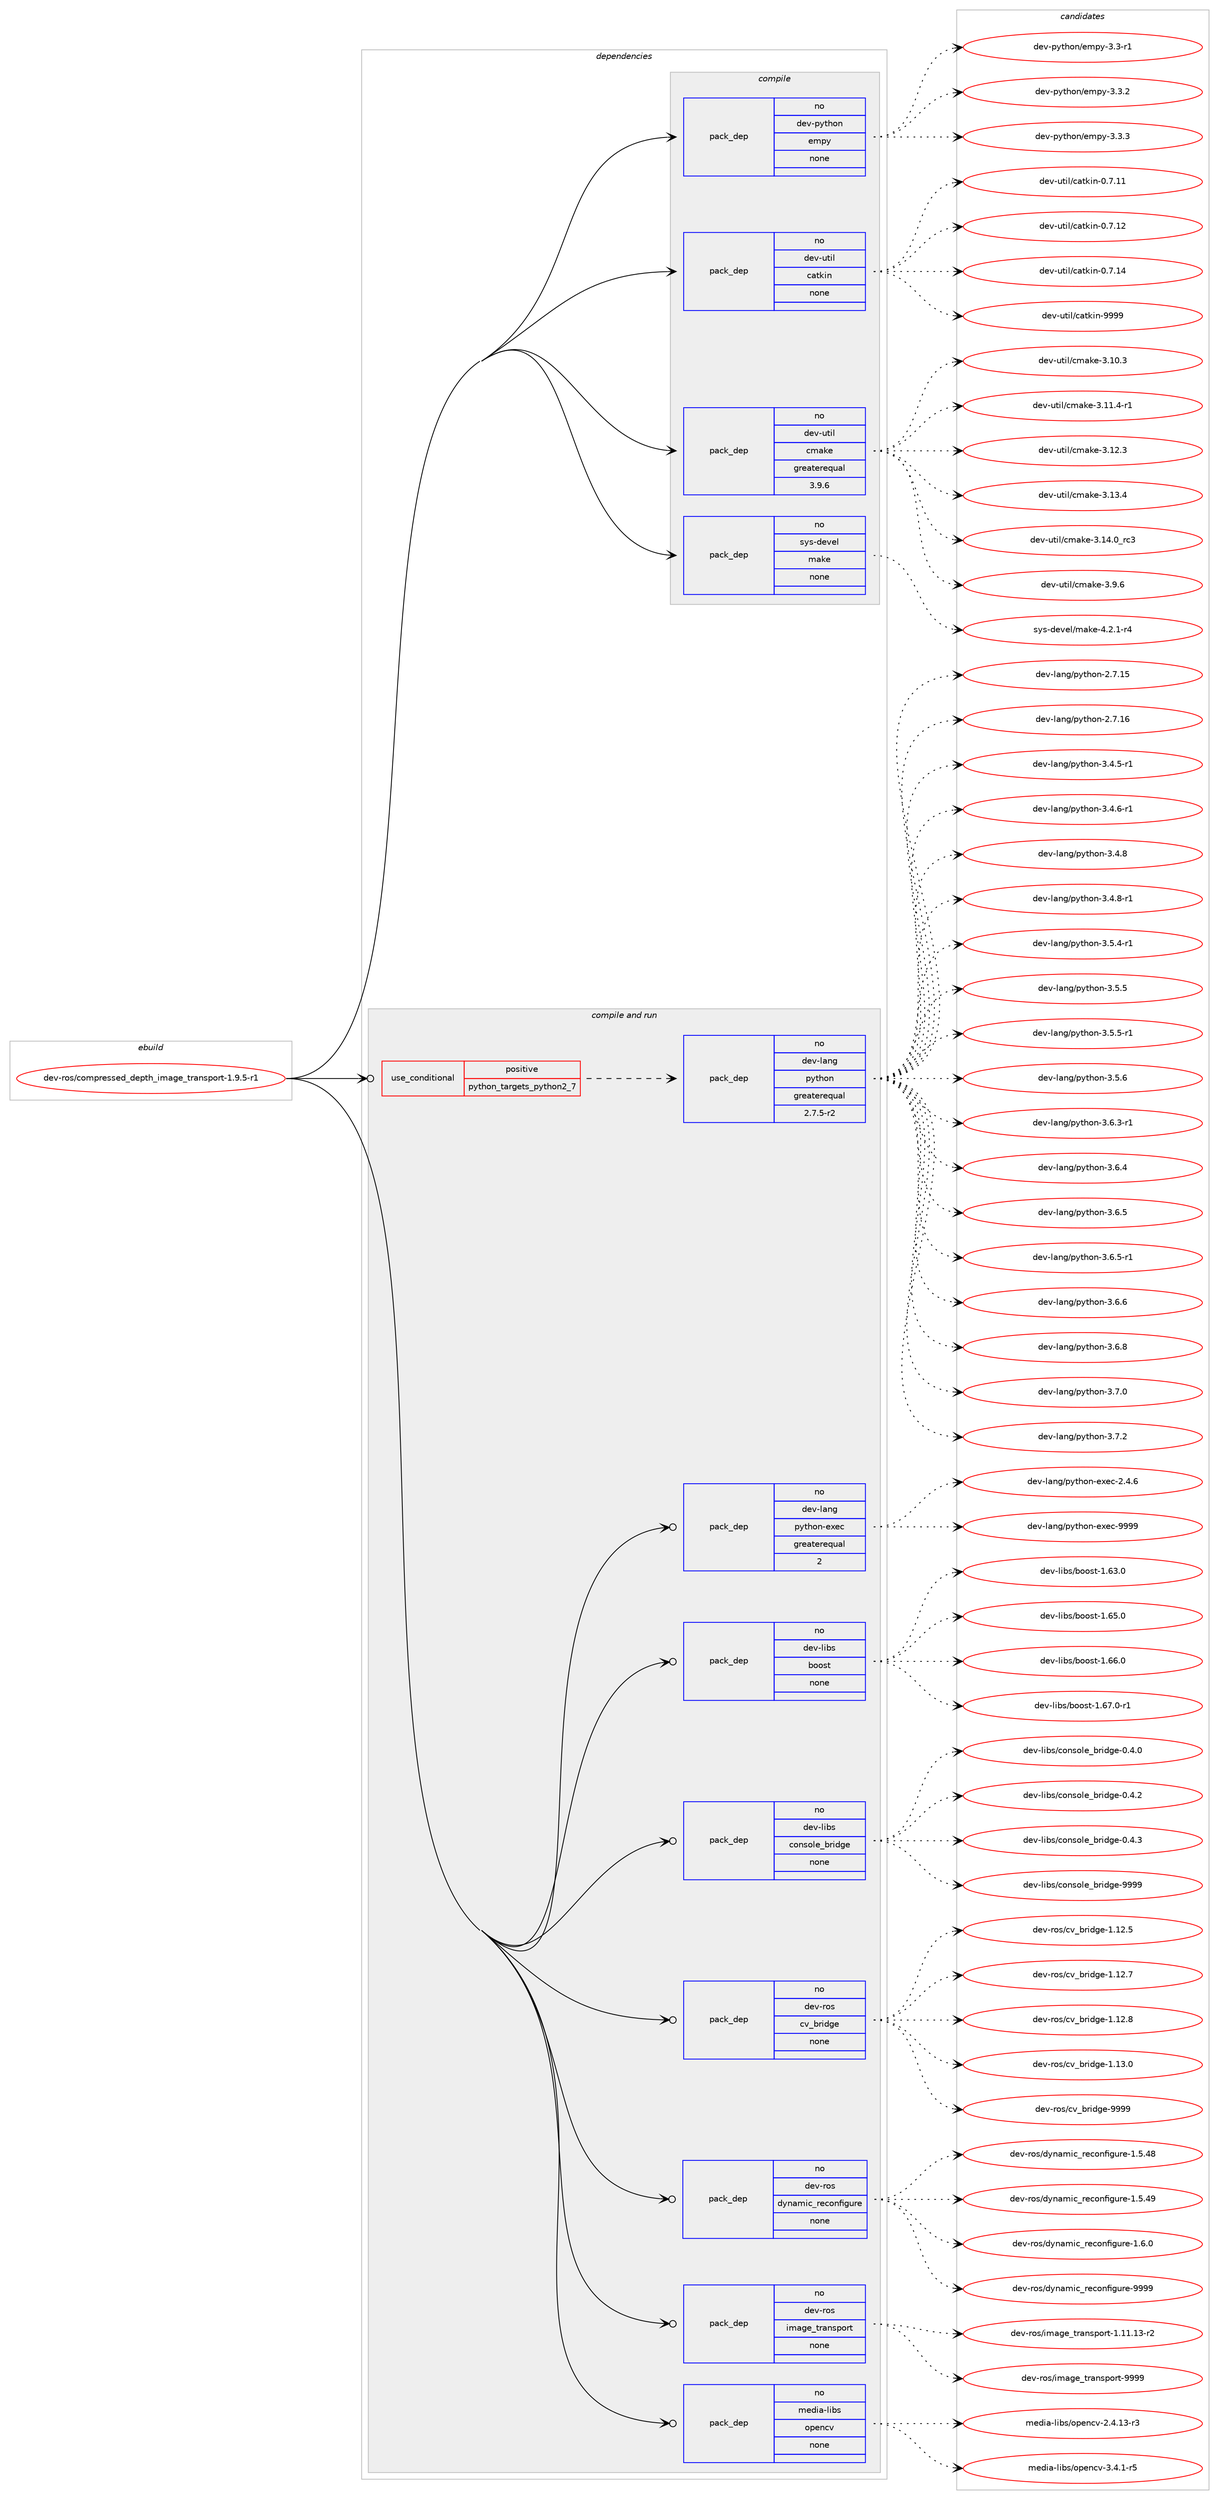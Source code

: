 digraph prolog {

# *************
# Graph options
# *************

newrank=true;
concentrate=true;
compound=true;
graph [rankdir=LR,fontname=Helvetica,fontsize=10,ranksep=1.5];#, ranksep=2.5, nodesep=0.2];
edge  [arrowhead=vee];
node  [fontname=Helvetica,fontsize=10];

# **********
# The ebuild
# **********

subgraph cluster_leftcol {
color=gray;
rank=same;
label=<<i>ebuild</i>>;
id [label="dev-ros/compressed_depth_image_transport-1.9.5-r1", color=red, width=4, href="../dev-ros/compressed_depth_image_transport-1.9.5-r1.svg"];
}

# ****************
# The dependencies
# ****************

subgraph cluster_midcol {
color=gray;
label=<<i>dependencies</i>>;
subgraph cluster_compile {
fillcolor="#eeeeee";
style=filled;
label=<<i>compile</i>>;
subgraph pack1041884 {
dependency1453360 [label=<<TABLE BORDER="0" CELLBORDER="1" CELLSPACING="0" CELLPADDING="4" WIDTH="220"><TR><TD ROWSPAN="6" CELLPADDING="30">pack_dep</TD></TR><TR><TD WIDTH="110">no</TD></TR><TR><TD>dev-python</TD></TR><TR><TD>empy</TD></TR><TR><TD>none</TD></TR><TR><TD></TD></TR></TABLE>>, shape=none, color=blue];
}
id:e -> dependency1453360:w [weight=20,style="solid",arrowhead="vee"];
subgraph pack1041885 {
dependency1453361 [label=<<TABLE BORDER="0" CELLBORDER="1" CELLSPACING="0" CELLPADDING="4" WIDTH="220"><TR><TD ROWSPAN="6" CELLPADDING="30">pack_dep</TD></TR><TR><TD WIDTH="110">no</TD></TR><TR><TD>dev-util</TD></TR><TR><TD>catkin</TD></TR><TR><TD>none</TD></TR><TR><TD></TD></TR></TABLE>>, shape=none, color=blue];
}
id:e -> dependency1453361:w [weight=20,style="solid",arrowhead="vee"];
subgraph pack1041886 {
dependency1453362 [label=<<TABLE BORDER="0" CELLBORDER="1" CELLSPACING="0" CELLPADDING="4" WIDTH="220"><TR><TD ROWSPAN="6" CELLPADDING="30">pack_dep</TD></TR><TR><TD WIDTH="110">no</TD></TR><TR><TD>dev-util</TD></TR><TR><TD>cmake</TD></TR><TR><TD>greaterequal</TD></TR><TR><TD>3.9.6</TD></TR></TABLE>>, shape=none, color=blue];
}
id:e -> dependency1453362:w [weight=20,style="solid",arrowhead="vee"];
subgraph pack1041887 {
dependency1453363 [label=<<TABLE BORDER="0" CELLBORDER="1" CELLSPACING="0" CELLPADDING="4" WIDTH="220"><TR><TD ROWSPAN="6" CELLPADDING="30">pack_dep</TD></TR><TR><TD WIDTH="110">no</TD></TR><TR><TD>sys-devel</TD></TR><TR><TD>make</TD></TR><TR><TD>none</TD></TR><TR><TD></TD></TR></TABLE>>, shape=none, color=blue];
}
id:e -> dependency1453363:w [weight=20,style="solid",arrowhead="vee"];
}
subgraph cluster_compileandrun {
fillcolor="#eeeeee";
style=filled;
label=<<i>compile and run</i>>;
subgraph cond388086 {
dependency1453364 [label=<<TABLE BORDER="0" CELLBORDER="1" CELLSPACING="0" CELLPADDING="4"><TR><TD ROWSPAN="3" CELLPADDING="10">use_conditional</TD></TR><TR><TD>positive</TD></TR><TR><TD>python_targets_python2_7</TD></TR></TABLE>>, shape=none, color=red];
subgraph pack1041888 {
dependency1453365 [label=<<TABLE BORDER="0" CELLBORDER="1" CELLSPACING="0" CELLPADDING="4" WIDTH="220"><TR><TD ROWSPAN="6" CELLPADDING="30">pack_dep</TD></TR><TR><TD WIDTH="110">no</TD></TR><TR><TD>dev-lang</TD></TR><TR><TD>python</TD></TR><TR><TD>greaterequal</TD></TR><TR><TD>2.7.5-r2</TD></TR></TABLE>>, shape=none, color=blue];
}
dependency1453364:e -> dependency1453365:w [weight=20,style="dashed",arrowhead="vee"];
}
id:e -> dependency1453364:w [weight=20,style="solid",arrowhead="odotvee"];
subgraph pack1041889 {
dependency1453366 [label=<<TABLE BORDER="0" CELLBORDER="1" CELLSPACING="0" CELLPADDING="4" WIDTH="220"><TR><TD ROWSPAN="6" CELLPADDING="30">pack_dep</TD></TR><TR><TD WIDTH="110">no</TD></TR><TR><TD>dev-lang</TD></TR><TR><TD>python-exec</TD></TR><TR><TD>greaterequal</TD></TR><TR><TD>2</TD></TR></TABLE>>, shape=none, color=blue];
}
id:e -> dependency1453366:w [weight=20,style="solid",arrowhead="odotvee"];
subgraph pack1041890 {
dependency1453367 [label=<<TABLE BORDER="0" CELLBORDER="1" CELLSPACING="0" CELLPADDING="4" WIDTH="220"><TR><TD ROWSPAN="6" CELLPADDING="30">pack_dep</TD></TR><TR><TD WIDTH="110">no</TD></TR><TR><TD>dev-libs</TD></TR><TR><TD>boost</TD></TR><TR><TD>none</TD></TR><TR><TD></TD></TR></TABLE>>, shape=none, color=blue];
}
id:e -> dependency1453367:w [weight=20,style="solid",arrowhead="odotvee"];
subgraph pack1041891 {
dependency1453368 [label=<<TABLE BORDER="0" CELLBORDER="1" CELLSPACING="0" CELLPADDING="4" WIDTH="220"><TR><TD ROWSPAN="6" CELLPADDING="30">pack_dep</TD></TR><TR><TD WIDTH="110">no</TD></TR><TR><TD>dev-libs</TD></TR><TR><TD>console_bridge</TD></TR><TR><TD>none</TD></TR><TR><TD></TD></TR></TABLE>>, shape=none, color=blue];
}
id:e -> dependency1453368:w [weight=20,style="solid",arrowhead="odotvee"];
subgraph pack1041892 {
dependency1453369 [label=<<TABLE BORDER="0" CELLBORDER="1" CELLSPACING="0" CELLPADDING="4" WIDTH="220"><TR><TD ROWSPAN="6" CELLPADDING="30">pack_dep</TD></TR><TR><TD WIDTH="110">no</TD></TR><TR><TD>dev-ros</TD></TR><TR><TD>cv_bridge</TD></TR><TR><TD>none</TD></TR><TR><TD></TD></TR></TABLE>>, shape=none, color=blue];
}
id:e -> dependency1453369:w [weight=20,style="solid",arrowhead="odotvee"];
subgraph pack1041893 {
dependency1453370 [label=<<TABLE BORDER="0" CELLBORDER="1" CELLSPACING="0" CELLPADDING="4" WIDTH="220"><TR><TD ROWSPAN="6" CELLPADDING="30">pack_dep</TD></TR><TR><TD WIDTH="110">no</TD></TR><TR><TD>dev-ros</TD></TR><TR><TD>dynamic_reconfigure</TD></TR><TR><TD>none</TD></TR><TR><TD></TD></TR></TABLE>>, shape=none, color=blue];
}
id:e -> dependency1453370:w [weight=20,style="solid",arrowhead="odotvee"];
subgraph pack1041894 {
dependency1453371 [label=<<TABLE BORDER="0" CELLBORDER="1" CELLSPACING="0" CELLPADDING="4" WIDTH="220"><TR><TD ROWSPAN="6" CELLPADDING="30">pack_dep</TD></TR><TR><TD WIDTH="110">no</TD></TR><TR><TD>dev-ros</TD></TR><TR><TD>image_transport</TD></TR><TR><TD>none</TD></TR><TR><TD></TD></TR></TABLE>>, shape=none, color=blue];
}
id:e -> dependency1453371:w [weight=20,style="solid",arrowhead="odotvee"];
subgraph pack1041895 {
dependency1453372 [label=<<TABLE BORDER="0" CELLBORDER="1" CELLSPACING="0" CELLPADDING="4" WIDTH="220"><TR><TD ROWSPAN="6" CELLPADDING="30">pack_dep</TD></TR><TR><TD WIDTH="110">no</TD></TR><TR><TD>media-libs</TD></TR><TR><TD>opencv</TD></TR><TR><TD>none</TD></TR><TR><TD></TD></TR></TABLE>>, shape=none, color=blue];
}
id:e -> dependency1453372:w [weight=20,style="solid",arrowhead="odotvee"];
}
subgraph cluster_run {
fillcolor="#eeeeee";
style=filled;
label=<<i>run</i>>;
}
}

# **************
# The candidates
# **************

subgraph cluster_choices {
rank=same;
color=gray;
label=<<i>candidates</i>>;

subgraph choice1041884 {
color=black;
nodesep=1;
choice1001011184511212111610411111047101109112121455146514511449 [label="dev-python/empy-3.3-r1", color=red, width=4,href="../dev-python/empy-3.3-r1.svg"];
choice1001011184511212111610411111047101109112121455146514650 [label="dev-python/empy-3.3.2", color=red, width=4,href="../dev-python/empy-3.3.2.svg"];
choice1001011184511212111610411111047101109112121455146514651 [label="dev-python/empy-3.3.3", color=red, width=4,href="../dev-python/empy-3.3.3.svg"];
dependency1453360:e -> choice1001011184511212111610411111047101109112121455146514511449:w [style=dotted,weight="100"];
dependency1453360:e -> choice1001011184511212111610411111047101109112121455146514650:w [style=dotted,weight="100"];
dependency1453360:e -> choice1001011184511212111610411111047101109112121455146514651:w [style=dotted,weight="100"];
}
subgraph choice1041885 {
color=black;
nodesep=1;
choice1001011184511711610510847999711610710511045484655464949 [label="dev-util/catkin-0.7.11", color=red, width=4,href="../dev-util/catkin-0.7.11.svg"];
choice1001011184511711610510847999711610710511045484655464950 [label="dev-util/catkin-0.7.12", color=red, width=4,href="../dev-util/catkin-0.7.12.svg"];
choice1001011184511711610510847999711610710511045484655464952 [label="dev-util/catkin-0.7.14", color=red, width=4,href="../dev-util/catkin-0.7.14.svg"];
choice100101118451171161051084799971161071051104557575757 [label="dev-util/catkin-9999", color=red, width=4,href="../dev-util/catkin-9999.svg"];
dependency1453361:e -> choice1001011184511711610510847999711610710511045484655464949:w [style=dotted,weight="100"];
dependency1453361:e -> choice1001011184511711610510847999711610710511045484655464950:w [style=dotted,weight="100"];
dependency1453361:e -> choice1001011184511711610510847999711610710511045484655464952:w [style=dotted,weight="100"];
dependency1453361:e -> choice100101118451171161051084799971161071051104557575757:w [style=dotted,weight="100"];
}
subgraph choice1041886 {
color=black;
nodesep=1;
choice1001011184511711610510847991099710710145514649484651 [label="dev-util/cmake-3.10.3", color=red, width=4,href="../dev-util/cmake-3.10.3.svg"];
choice10010111845117116105108479910997107101455146494946524511449 [label="dev-util/cmake-3.11.4-r1", color=red, width=4,href="../dev-util/cmake-3.11.4-r1.svg"];
choice1001011184511711610510847991099710710145514649504651 [label="dev-util/cmake-3.12.3", color=red, width=4,href="../dev-util/cmake-3.12.3.svg"];
choice1001011184511711610510847991099710710145514649514652 [label="dev-util/cmake-3.13.4", color=red, width=4,href="../dev-util/cmake-3.13.4.svg"];
choice1001011184511711610510847991099710710145514649524648951149951 [label="dev-util/cmake-3.14.0_rc3", color=red, width=4,href="../dev-util/cmake-3.14.0_rc3.svg"];
choice10010111845117116105108479910997107101455146574654 [label="dev-util/cmake-3.9.6", color=red, width=4,href="../dev-util/cmake-3.9.6.svg"];
dependency1453362:e -> choice1001011184511711610510847991099710710145514649484651:w [style=dotted,weight="100"];
dependency1453362:e -> choice10010111845117116105108479910997107101455146494946524511449:w [style=dotted,weight="100"];
dependency1453362:e -> choice1001011184511711610510847991099710710145514649504651:w [style=dotted,weight="100"];
dependency1453362:e -> choice1001011184511711610510847991099710710145514649514652:w [style=dotted,weight="100"];
dependency1453362:e -> choice1001011184511711610510847991099710710145514649524648951149951:w [style=dotted,weight="100"];
dependency1453362:e -> choice10010111845117116105108479910997107101455146574654:w [style=dotted,weight="100"];
}
subgraph choice1041887 {
color=black;
nodesep=1;
choice1151211154510010111810110847109971071014552465046494511452 [label="sys-devel/make-4.2.1-r4", color=red, width=4,href="../sys-devel/make-4.2.1-r4.svg"];
dependency1453363:e -> choice1151211154510010111810110847109971071014552465046494511452:w [style=dotted,weight="100"];
}
subgraph choice1041888 {
color=black;
nodesep=1;
choice10010111845108971101034711212111610411111045504655464953 [label="dev-lang/python-2.7.15", color=red, width=4,href="../dev-lang/python-2.7.15.svg"];
choice10010111845108971101034711212111610411111045504655464954 [label="dev-lang/python-2.7.16", color=red, width=4,href="../dev-lang/python-2.7.16.svg"];
choice1001011184510897110103471121211161041111104551465246534511449 [label="dev-lang/python-3.4.5-r1", color=red, width=4,href="../dev-lang/python-3.4.5-r1.svg"];
choice1001011184510897110103471121211161041111104551465246544511449 [label="dev-lang/python-3.4.6-r1", color=red, width=4,href="../dev-lang/python-3.4.6-r1.svg"];
choice100101118451089711010347112121116104111110455146524656 [label="dev-lang/python-3.4.8", color=red, width=4,href="../dev-lang/python-3.4.8.svg"];
choice1001011184510897110103471121211161041111104551465246564511449 [label="dev-lang/python-3.4.8-r1", color=red, width=4,href="../dev-lang/python-3.4.8-r1.svg"];
choice1001011184510897110103471121211161041111104551465346524511449 [label="dev-lang/python-3.5.4-r1", color=red, width=4,href="../dev-lang/python-3.5.4-r1.svg"];
choice100101118451089711010347112121116104111110455146534653 [label="dev-lang/python-3.5.5", color=red, width=4,href="../dev-lang/python-3.5.5.svg"];
choice1001011184510897110103471121211161041111104551465346534511449 [label="dev-lang/python-3.5.5-r1", color=red, width=4,href="../dev-lang/python-3.5.5-r1.svg"];
choice100101118451089711010347112121116104111110455146534654 [label="dev-lang/python-3.5.6", color=red, width=4,href="../dev-lang/python-3.5.6.svg"];
choice1001011184510897110103471121211161041111104551465446514511449 [label="dev-lang/python-3.6.3-r1", color=red, width=4,href="../dev-lang/python-3.6.3-r1.svg"];
choice100101118451089711010347112121116104111110455146544652 [label="dev-lang/python-3.6.4", color=red, width=4,href="../dev-lang/python-3.6.4.svg"];
choice100101118451089711010347112121116104111110455146544653 [label="dev-lang/python-3.6.5", color=red, width=4,href="../dev-lang/python-3.6.5.svg"];
choice1001011184510897110103471121211161041111104551465446534511449 [label="dev-lang/python-3.6.5-r1", color=red, width=4,href="../dev-lang/python-3.6.5-r1.svg"];
choice100101118451089711010347112121116104111110455146544654 [label="dev-lang/python-3.6.6", color=red, width=4,href="../dev-lang/python-3.6.6.svg"];
choice100101118451089711010347112121116104111110455146544656 [label="dev-lang/python-3.6.8", color=red, width=4,href="../dev-lang/python-3.6.8.svg"];
choice100101118451089711010347112121116104111110455146554648 [label="dev-lang/python-3.7.0", color=red, width=4,href="../dev-lang/python-3.7.0.svg"];
choice100101118451089711010347112121116104111110455146554650 [label="dev-lang/python-3.7.2", color=red, width=4,href="../dev-lang/python-3.7.2.svg"];
dependency1453365:e -> choice10010111845108971101034711212111610411111045504655464953:w [style=dotted,weight="100"];
dependency1453365:e -> choice10010111845108971101034711212111610411111045504655464954:w [style=dotted,weight="100"];
dependency1453365:e -> choice1001011184510897110103471121211161041111104551465246534511449:w [style=dotted,weight="100"];
dependency1453365:e -> choice1001011184510897110103471121211161041111104551465246544511449:w [style=dotted,weight="100"];
dependency1453365:e -> choice100101118451089711010347112121116104111110455146524656:w [style=dotted,weight="100"];
dependency1453365:e -> choice1001011184510897110103471121211161041111104551465246564511449:w [style=dotted,weight="100"];
dependency1453365:e -> choice1001011184510897110103471121211161041111104551465346524511449:w [style=dotted,weight="100"];
dependency1453365:e -> choice100101118451089711010347112121116104111110455146534653:w [style=dotted,weight="100"];
dependency1453365:e -> choice1001011184510897110103471121211161041111104551465346534511449:w [style=dotted,weight="100"];
dependency1453365:e -> choice100101118451089711010347112121116104111110455146534654:w [style=dotted,weight="100"];
dependency1453365:e -> choice1001011184510897110103471121211161041111104551465446514511449:w [style=dotted,weight="100"];
dependency1453365:e -> choice100101118451089711010347112121116104111110455146544652:w [style=dotted,weight="100"];
dependency1453365:e -> choice100101118451089711010347112121116104111110455146544653:w [style=dotted,weight="100"];
dependency1453365:e -> choice1001011184510897110103471121211161041111104551465446534511449:w [style=dotted,weight="100"];
dependency1453365:e -> choice100101118451089711010347112121116104111110455146544654:w [style=dotted,weight="100"];
dependency1453365:e -> choice100101118451089711010347112121116104111110455146544656:w [style=dotted,weight="100"];
dependency1453365:e -> choice100101118451089711010347112121116104111110455146554648:w [style=dotted,weight="100"];
dependency1453365:e -> choice100101118451089711010347112121116104111110455146554650:w [style=dotted,weight="100"];
}
subgraph choice1041889 {
color=black;
nodesep=1;
choice1001011184510897110103471121211161041111104510112010199455046524654 [label="dev-lang/python-exec-2.4.6", color=red, width=4,href="../dev-lang/python-exec-2.4.6.svg"];
choice10010111845108971101034711212111610411111045101120101994557575757 [label="dev-lang/python-exec-9999", color=red, width=4,href="../dev-lang/python-exec-9999.svg"];
dependency1453366:e -> choice1001011184510897110103471121211161041111104510112010199455046524654:w [style=dotted,weight="100"];
dependency1453366:e -> choice10010111845108971101034711212111610411111045101120101994557575757:w [style=dotted,weight="100"];
}
subgraph choice1041890 {
color=black;
nodesep=1;
choice1001011184510810598115479811111111511645494654514648 [label="dev-libs/boost-1.63.0", color=red, width=4,href="../dev-libs/boost-1.63.0.svg"];
choice1001011184510810598115479811111111511645494654534648 [label="dev-libs/boost-1.65.0", color=red, width=4,href="../dev-libs/boost-1.65.0.svg"];
choice1001011184510810598115479811111111511645494654544648 [label="dev-libs/boost-1.66.0", color=red, width=4,href="../dev-libs/boost-1.66.0.svg"];
choice10010111845108105981154798111111115116454946545546484511449 [label="dev-libs/boost-1.67.0-r1", color=red, width=4,href="../dev-libs/boost-1.67.0-r1.svg"];
dependency1453367:e -> choice1001011184510810598115479811111111511645494654514648:w [style=dotted,weight="100"];
dependency1453367:e -> choice1001011184510810598115479811111111511645494654534648:w [style=dotted,weight="100"];
dependency1453367:e -> choice1001011184510810598115479811111111511645494654544648:w [style=dotted,weight="100"];
dependency1453367:e -> choice10010111845108105981154798111111115116454946545546484511449:w [style=dotted,weight="100"];
}
subgraph choice1041891 {
color=black;
nodesep=1;
choice100101118451081059811547991111101151111081019598114105100103101454846524648 [label="dev-libs/console_bridge-0.4.0", color=red, width=4,href="../dev-libs/console_bridge-0.4.0.svg"];
choice100101118451081059811547991111101151111081019598114105100103101454846524650 [label="dev-libs/console_bridge-0.4.2", color=red, width=4,href="../dev-libs/console_bridge-0.4.2.svg"];
choice100101118451081059811547991111101151111081019598114105100103101454846524651 [label="dev-libs/console_bridge-0.4.3", color=red, width=4,href="../dev-libs/console_bridge-0.4.3.svg"];
choice1001011184510810598115479911111011511110810195981141051001031014557575757 [label="dev-libs/console_bridge-9999", color=red, width=4,href="../dev-libs/console_bridge-9999.svg"];
dependency1453368:e -> choice100101118451081059811547991111101151111081019598114105100103101454846524648:w [style=dotted,weight="100"];
dependency1453368:e -> choice100101118451081059811547991111101151111081019598114105100103101454846524650:w [style=dotted,weight="100"];
dependency1453368:e -> choice100101118451081059811547991111101151111081019598114105100103101454846524651:w [style=dotted,weight="100"];
dependency1453368:e -> choice1001011184510810598115479911111011511110810195981141051001031014557575757:w [style=dotted,weight="100"];
}
subgraph choice1041892 {
color=black;
nodesep=1;
choice100101118451141111154799118959811410510010310145494649504653 [label="dev-ros/cv_bridge-1.12.5", color=red, width=4,href="../dev-ros/cv_bridge-1.12.5.svg"];
choice100101118451141111154799118959811410510010310145494649504655 [label="dev-ros/cv_bridge-1.12.7", color=red, width=4,href="../dev-ros/cv_bridge-1.12.7.svg"];
choice100101118451141111154799118959811410510010310145494649504656 [label="dev-ros/cv_bridge-1.12.8", color=red, width=4,href="../dev-ros/cv_bridge-1.12.8.svg"];
choice100101118451141111154799118959811410510010310145494649514648 [label="dev-ros/cv_bridge-1.13.0", color=red, width=4,href="../dev-ros/cv_bridge-1.13.0.svg"];
choice10010111845114111115479911895981141051001031014557575757 [label="dev-ros/cv_bridge-9999", color=red, width=4,href="../dev-ros/cv_bridge-9999.svg"];
dependency1453369:e -> choice100101118451141111154799118959811410510010310145494649504653:w [style=dotted,weight="100"];
dependency1453369:e -> choice100101118451141111154799118959811410510010310145494649504655:w [style=dotted,weight="100"];
dependency1453369:e -> choice100101118451141111154799118959811410510010310145494649504656:w [style=dotted,weight="100"];
dependency1453369:e -> choice100101118451141111154799118959811410510010310145494649514648:w [style=dotted,weight="100"];
dependency1453369:e -> choice10010111845114111115479911895981141051001031014557575757:w [style=dotted,weight="100"];
}
subgraph choice1041893 {
color=black;
nodesep=1;
choice10010111845114111115471001211109710910599951141019911111010210510311711410145494653465256 [label="dev-ros/dynamic_reconfigure-1.5.48", color=red, width=4,href="../dev-ros/dynamic_reconfigure-1.5.48.svg"];
choice10010111845114111115471001211109710910599951141019911111010210510311711410145494653465257 [label="dev-ros/dynamic_reconfigure-1.5.49", color=red, width=4,href="../dev-ros/dynamic_reconfigure-1.5.49.svg"];
choice100101118451141111154710012111097109105999511410199111110102105103117114101454946544648 [label="dev-ros/dynamic_reconfigure-1.6.0", color=red, width=4,href="../dev-ros/dynamic_reconfigure-1.6.0.svg"];
choice1001011184511411111547100121110971091059995114101991111101021051031171141014557575757 [label="dev-ros/dynamic_reconfigure-9999", color=red, width=4,href="../dev-ros/dynamic_reconfigure-9999.svg"];
dependency1453370:e -> choice10010111845114111115471001211109710910599951141019911111010210510311711410145494653465256:w [style=dotted,weight="100"];
dependency1453370:e -> choice10010111845114111115471001211109710910599951141019911111010210510311711410145494653465257:w [style=dotted,weight="100"];
dependency1453370:e -> choice100101118451141111154710012111097109105999511410199111110102105103117114101454946544648:w [style=dotted,weight="100"];
dependency1453370:e -> choice1001011184511411111547100121110971091059995114101991111101021051031171141014557575757:w [style=dotted,weight="100"];
}
subgraph choice1041894 {
color=black;
nodesep=1;
choice100101118451141111154710510997103101951161149711011511211111411645494649494649514511450 [label="dev-ros/image_transport-1.11.13-r2", color=red, width=4,href="../dev-ros/image_transport-1.11.13-r2.svg"];
choice10010111845114111115471051099710310195116114971101151121111141164557575757 [label="dev-ros/image_transport-9999", color=red, width=4,href="../dev-ros/image_transport-9999.svg"];
dependency1453371:e -> choice100101118451141111154710510997103101951161149711011511211111411645494649494649514511450:w [style=dotted,weight="100"];
dependency1453371:e -> choice10010111845114111115471051099710310195116114971101151121111141164557575757:w [style=dotted,weight="100"];
}
subgraph choice1041895 {
color=black;
nodesep=1;
choice1091011001059745108105981154711111210111099118455046524649514511451 [label="media-libs/opencv-2.4.13-r3", color=red, width=4,href="../media-libs/opencv-2.4.13-r3.svg"];
choice10910110010597451081059811547111112101110991184551465246494511453 [label="media-libs/opencv-3.4.1-r5", color=red, width=4,href="../media-libs/opencv-3.4.1-r5.svg"];
dependency1453372:e -> choice1091011001059745108105981154711111210111099118455046524649514511451:w [style=dotted,weight="100"];
dependency1453372:e -> choice10910110010597451081059811547111112101110991184551465246494511453:w [style=dotted,weight="100"];
}
}

}
